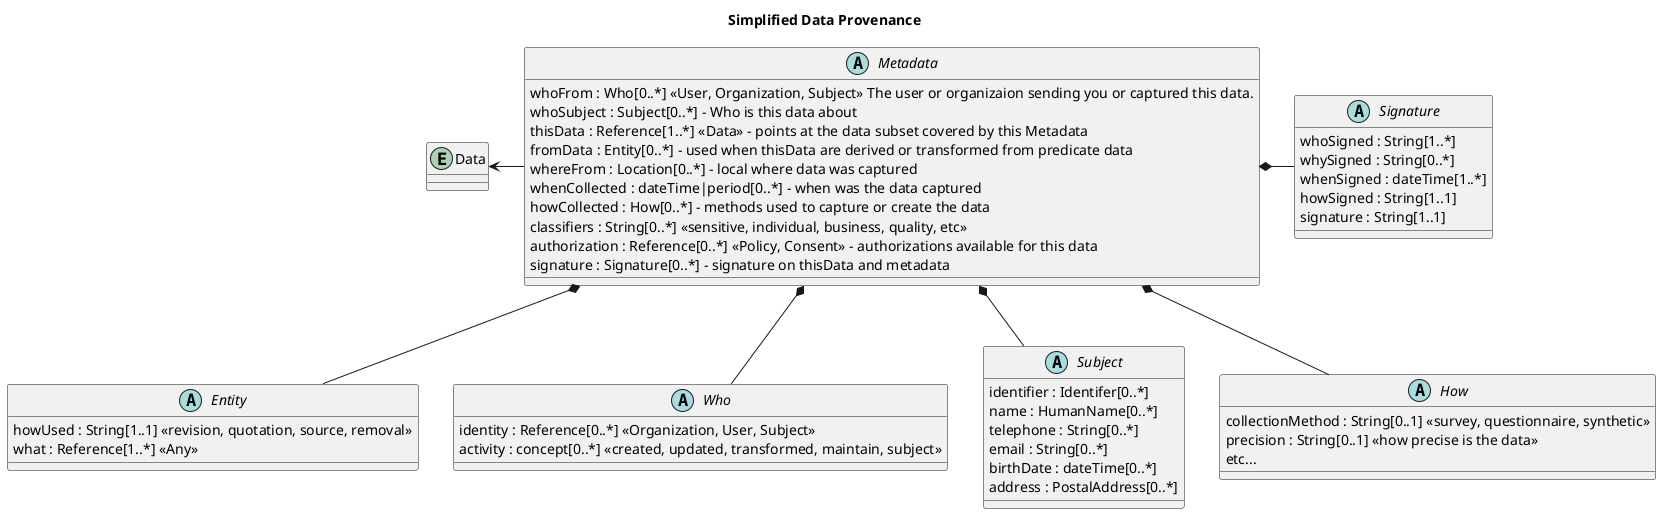 @startuml 
title Simplified Data Provenance

abstract class Signature {
    whoSigned : String[1..*]
    whySigned : String[0..*]
    whenSigned : dateTime[1..*]
    howSigned : String[1..1] 
    signature : String[1..1] 
}
entity Data

abstract class Metadata {
  whoFrom : Who[0..*] <<User, Organization, Subject>> The user or organizaion sending you or captured this data.
  whoSubject : Subject[0..*] - Who is this data about
  thisData : Reference[1..*] <<Data>> - points at the data subset covered by this Metadata
  fromData : Entity[0..*] - used when thisData are derived or transformed from predicate data
  whereFrom : Location[0..*] - local where data was captured
  whenCollected : dateTime|period[0..*] - when was the data captured
  howCollected : How[0..*] - methods used to capture or create the data
  classifiers : String[0..*] <<sensitive, individual, business, quality, etc>> 
  authorization : Reference[0..*] <<Policy, Consent>> - authorizations available for this data
  signature : Signature[0..*] - signature on thisData and metadata
}
Metadata *-down- Entity 
Metadata *-down- Who 
Metadata *-down- Subject 
Metadata *-down- How 
Metadata *-right- Signature
Metadata -left-> Data

abstract class Who {
    identity : Reference[0..*] <<Organization, User, Subject>>
    activity : concept[0..*] <<created, updated, transformed, maintain, subject>>
}

abstract class Subject {
    identifier : Identifer[0..*]
    name : HumanName[0..*]
    telephone : String[0..*]
    email : String[0..*]
    birthDate : dateTime[0..*]
    address : PostalAddress[0..*]
}

abstract class Entity {
    howUsed : String[1..1] <<revision, quotation, source, removal>>
    what : Reference[1..*] <<Any>>
}

abstract class How {
    collectionMethod : String[0..1] <<survey, questionnaire, synthetic>>
    precision : String[0..1] <<how precise is the data>>
    etc...
}
@enduml
@startuml 
title Simplified Data Authorization

abstract class Policy {
    identifier : Identifer[0..*] - any business identifiers cross-reference
    status : boolean[0..1] - indication that this is active or expired/revoked
    category : String[0..*] - indication of the basis/regulation upon which the authorization is given
    classifiers : String[0..*] <<sensitive, individual, business, quality, etc>> 
    dateGiven : DateTime[0..1] - date this authorization was captured
    periodValid : Period[0..1] - period of time this authorization is valid
    allowedUses : String[0..*] - purposes for which this authorizes access
    grantee : Reference[0..*] <<Organization, User>> - who gives authorization
    grantor : Reference[0..*] <<Organization, User>> - to whom is authorization given
    persistance : String[0..*] <<encrypted, de-identified>> - requirements on persistance
    regionLocked : Location[0..*] - regions for which this data are restricted to
    useObligations : String[0..*] <<must be aggregated, must be de-identified, must be individually authorized, etc>>
}
Policy -down-* Consent : [0..*] individual authorization

abstract class Consent {
 all of Policy plus
    --------------
    subject : Subject[0..1] - subject of the data
    policyText : String[0..1] - the legal consent terms 
    policyLanguage : String[0..1] - the human language the consent was given in
    permit : boolean[0..1] - permit or deny. Used to revoke
    data : Reference[0..*] <<Any>> - all the data covered. if empty, then all data about the subject
}

@enduml
